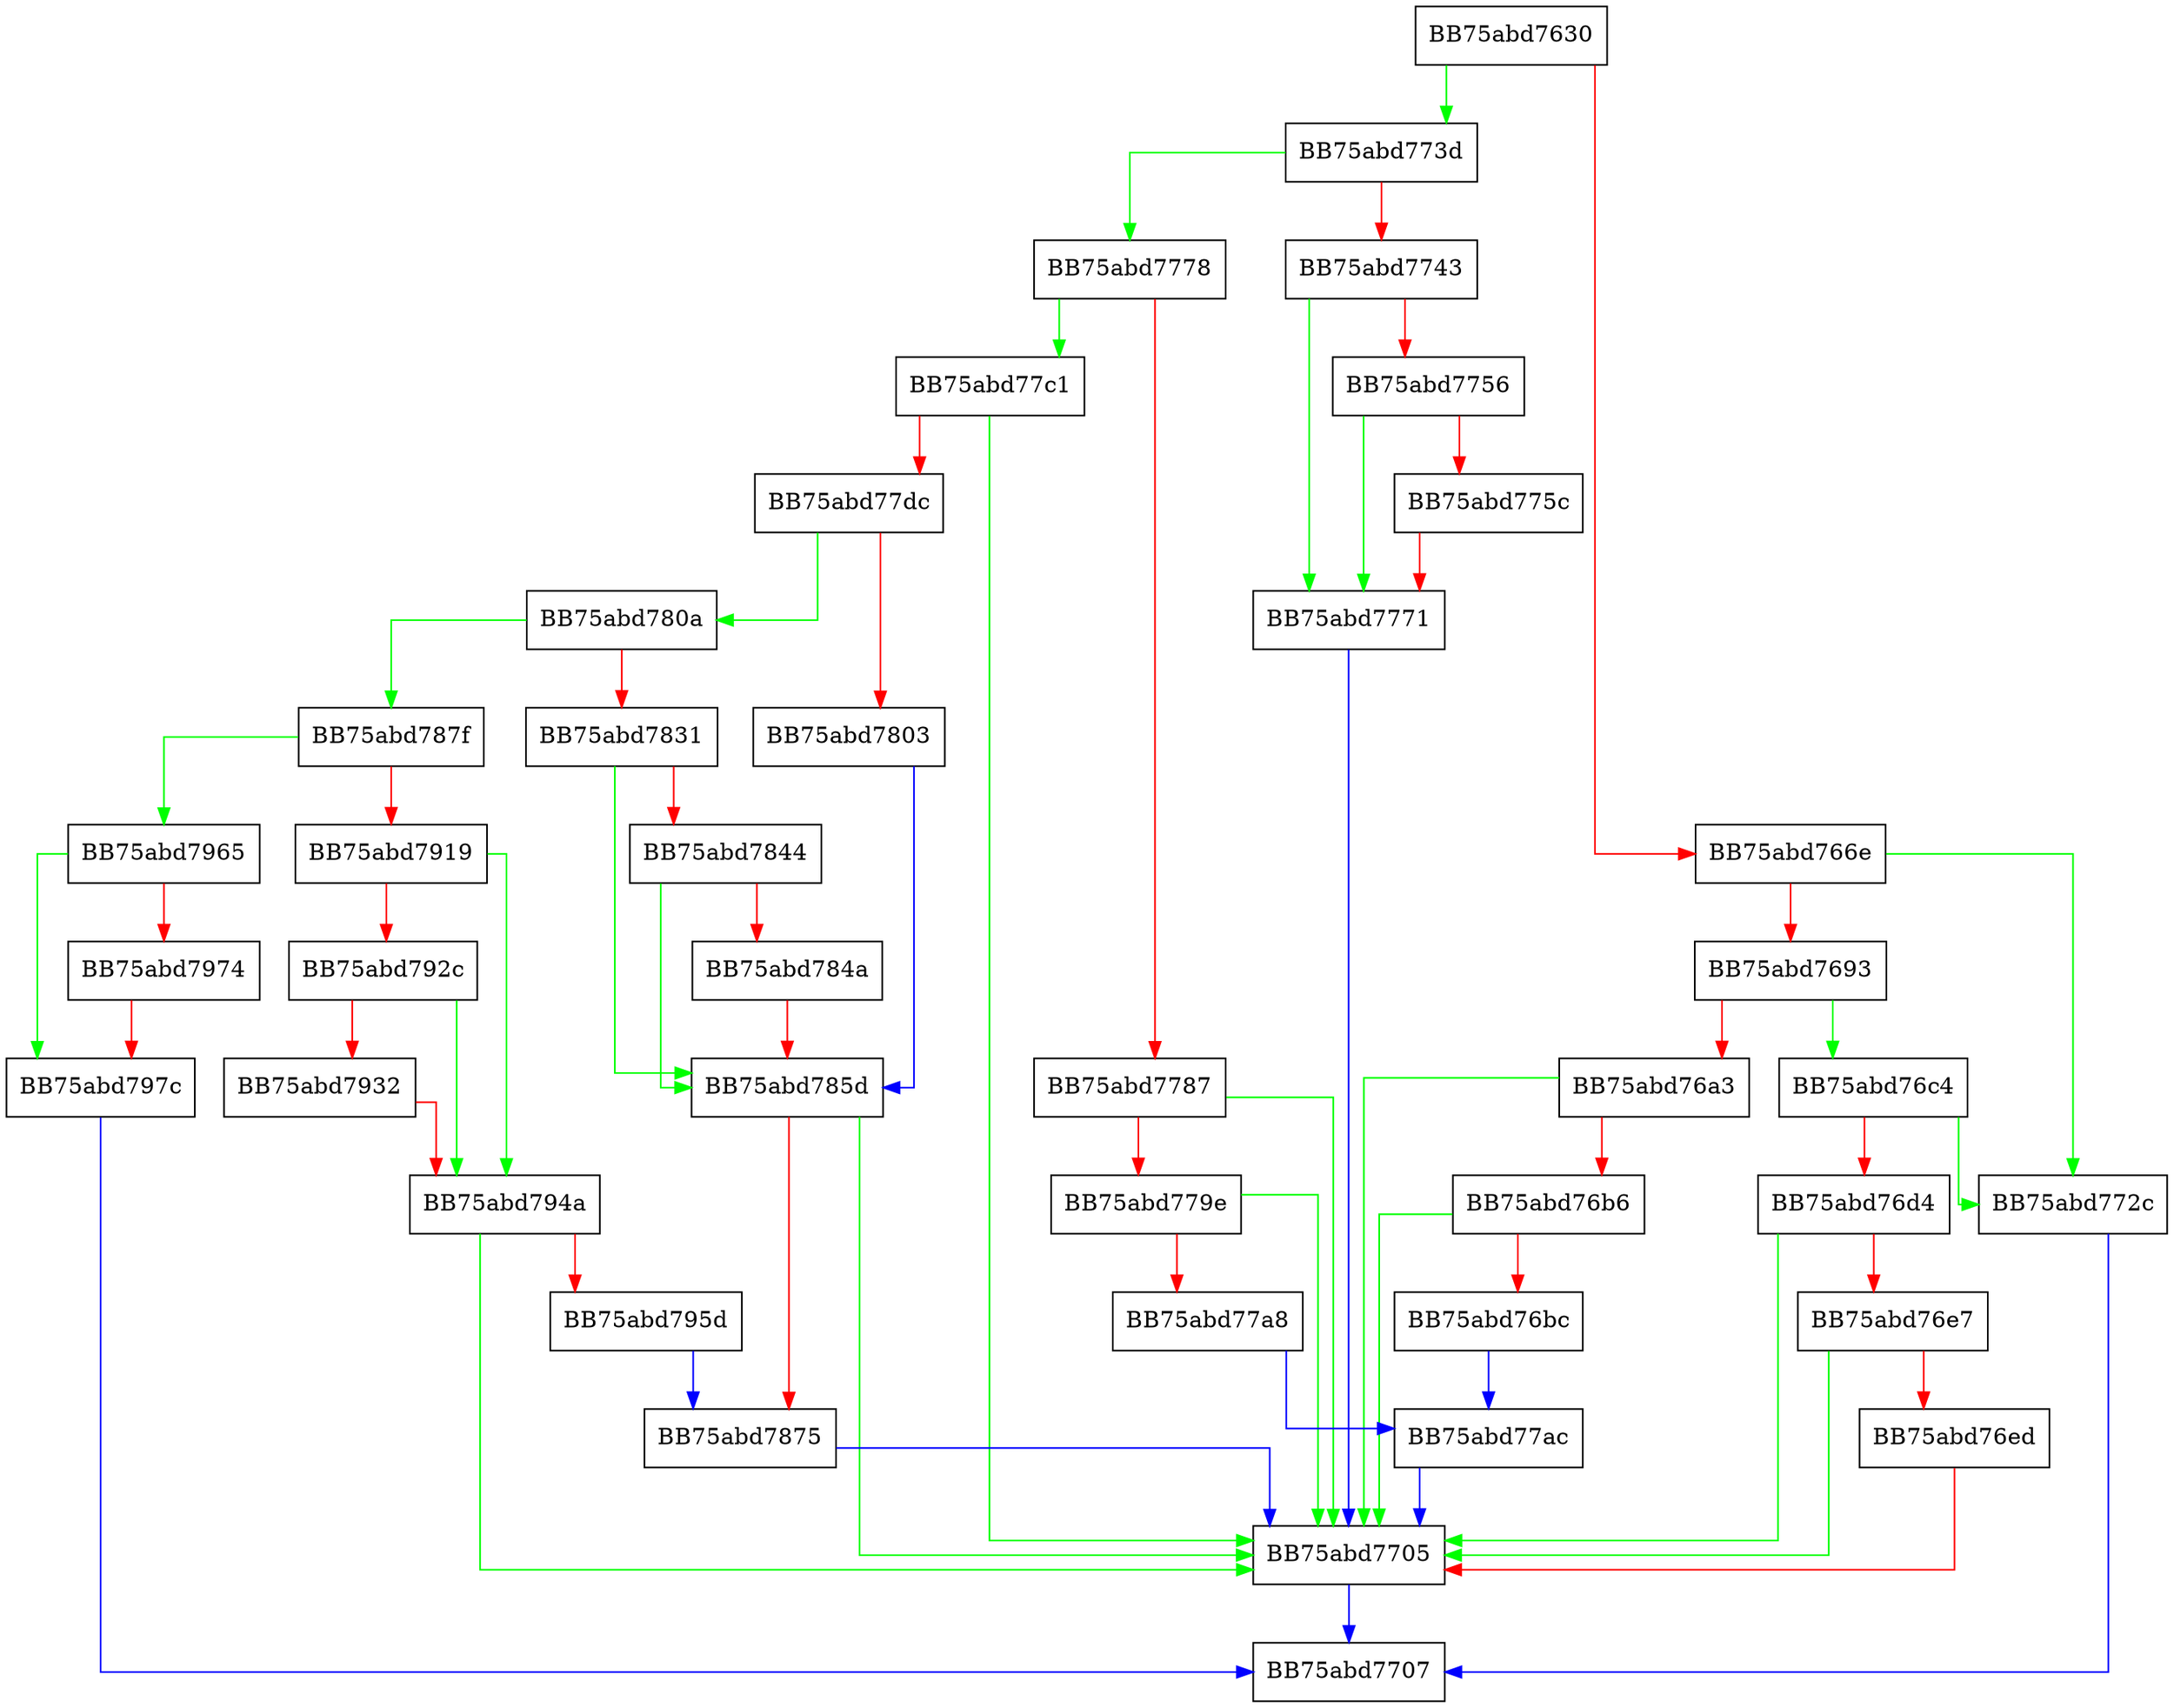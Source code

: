 digraph SMSReportDetection {
  node [shape="box"];
  graph [splines=ortho];
  BB75abd7630 -> BB75abd773d [color="green"];
  BB75abd7630 -> BB75abd766e [color="red"];
  BB75abd766e -> BB75abd772c [color="green"];
  BB75abd766e -> BB75abd7693 [color="red"];
  BB75abd7693 -> BB75abd76c4 [color="green"];
  BB75abd7693 -> BB75abd76a3 [color="red"];
  BB75abd76a3 -> BB75abd7705 [color="green"];
  BB75abd76a3 -> BB75abd76b6 [color="red"];
  BB75abd76b6 -> BB75abd7705 [color="green"];
  BB75abd76b6 -> BB75abd76bc [color="red"];
  BB75abd76bc -> BB75abd77ac [color="blue"];
  BB75abd76c4 -> BB75abd772c [color="green"];
  BB75abd76c4 -> BB75abd76d4 [color="red"];
  BB75abd76d4 -> BB75abd7705 [color="green"];
  BB75abd76d4 -> BB75abd76e7 [color="red"];
  BB75abd76e7 -> BB75abd7705 [color="green"];
  BB75abd76e7 -> BB75abd76ed [color="red"];
  BB75abd76ed -> BB75abd7705 [color="red"];
  BB75abd7705 -> BB75abd7707 [color="blue"];
  BB75abd772c -> BB75abd7707 [color="blue"];
  BB75abd773d -> BB75abd7778 [color="green"];
  BB75abd773d -> BB75abd7743 [color="red"];
  BB75abd7743 -> BB75abd7771 [color="green"];
  BB75abd7743 -> BB75abd7756 [color="red"];
  BB75abd7756 -> BB75abd7771 [color="green"];
  BB75abd7756 -> BB75abd775c [color="red"];
  BB75abd775c -> BB75abd7771 [color="red"];
  BB75abd7771 -> BB75abd7705 [color="blue"];
  BB75abd7778 -> BB75abd77c1 [color="green"];
  BB75abd7778 -> BB75abd7787 [color="red"];
  BB75abd7787 -> BB75abd7705 [color="green"];
  BB75abd7787 -> BB75abd779e [color="red"];
  BB75abd779e -> BB75abd7705 [color="green"];
  BB75abd779e -> BB75abd77a8 [color="red"];
  BB75abd77a8 -> BB75abd77ac [color="blue"];
  BB75abd77ac -> BB75abd7705 [color="blue"];
  BB75abd77c1 -> BB75abd7705 [color="green"];
  BB75abd77c1 -> BB75abd77dc [color="red"];
  BB75abd77dc -> BB75abd780a [color="green"];
  BB75abd77dc -> BB75abd7803 [color="red"];
  BB75abd7803 -> BB75abd785d [color="blue"];
  BB75abd780a -> BB75abd787f [color="green"];
  BB75abd780a -> BB75abd7831 [color="red"];
  BB75abd7831 -> BB75abd785d [color="green"];
  BB75abd7831 -> BB75abd7844 [color="red"];
  BB75abd7844 -> BB75abd785d [color="green"];
  BB75abd7844 -> BB75abd784a [color="red"];
  BB75abd784a -> BB75abd785d [color="red"];
  BB75abd785d -> BB75abd7705 [color="green"];
  BB75abd785d -> BB75abd7875 [color="red"];
  BB75abd7875 -> BB75abd7705 [color="blue"];
  BB75abd787f -> BB75abd7965 [color="green"];
  BB75abd787f -> BB75abd7919 [color="red"];
  BB75abd7919 -> BB75abd794a [color="green"];
  BB75abd7919 -> BB75abd792c [color="red"];
  BB75abd792c -> BB75abd794a [color="green"];
  BB75abd792c -> BB75abd7932 [color="red"];
  BB75abd7932 -> BB75abd794a [color="red"];
  BB75abd794a -> BB75abd7705 [color="green"];
  BB75abd794a -> BB75abd795d [color="red"];
  BB75abd795d -> BB75abd7875 [color="blue"];
  BB75abd7965 -> BB75abd797c [color="green"];
  BB75abd7965 -> BB75abd7974 [color="red"];
  BB75abd7974 -> BB75abd797c [color="red"];
  BB75abd797c -> BB75abd7707 [color="blue"];
}